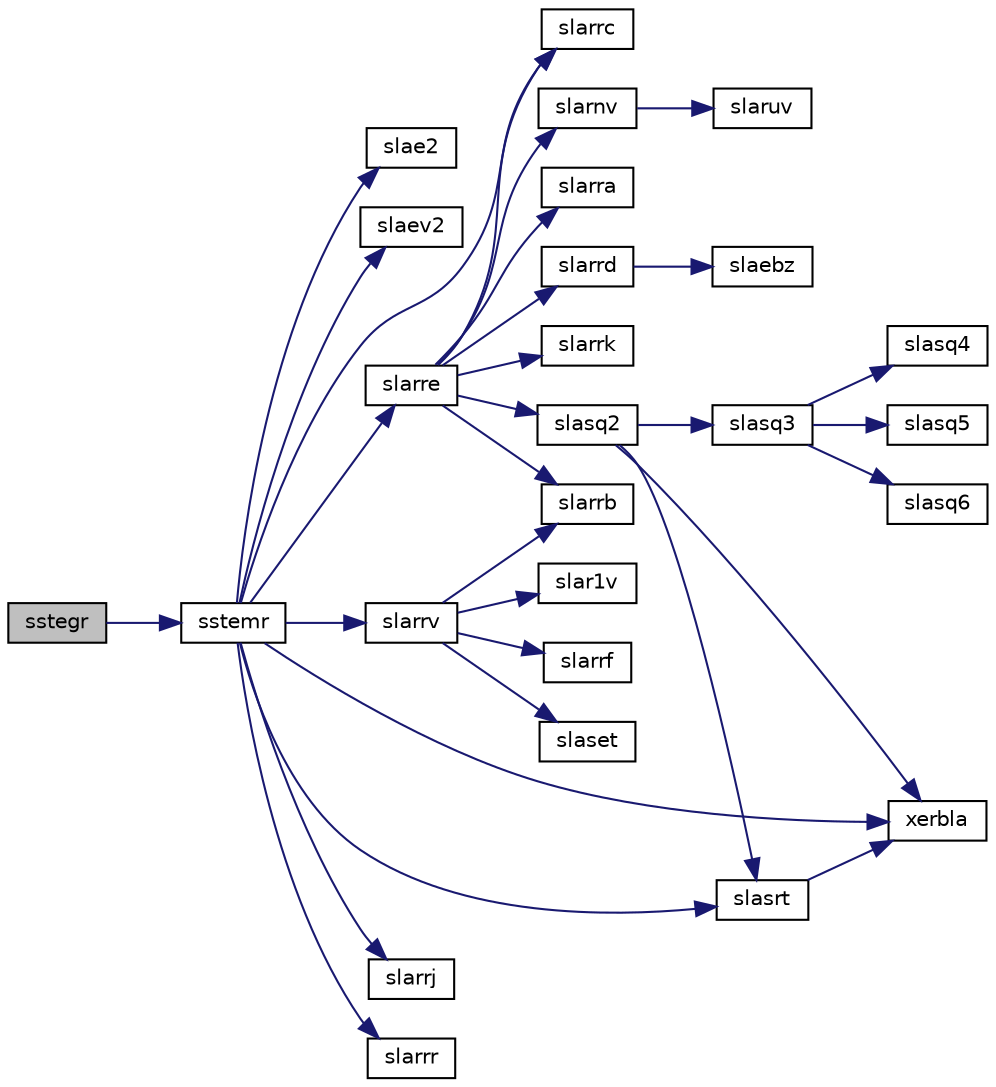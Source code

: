 digraph "sstegr"
{
 // LATEX_PDF_SIZE
  edge [fontname="Helvetica",fontsize="10",labelfontname="Helvetica",labelfontsize="10"];
  node [fontname="Helvetica",fontsize="10",shape=record];
  rankdir="LR";
  Node1 [label="sstegr",height=0.2,width=0.4,color="black", fillcolor="grey75", style="filled", fontcolor="black",tooltip="SSTEGR"];
  Node1 -> Node2 [color="midnightblue",fontsize="10",style="solid",fontname="Helvetica"];
  Node2 [label="sstemr",height=0.2,width=0.4,color="black", fillcolor="white", style="filled",URL="$sstemr_8f.html#a6f79c320fcafc13559dd954f648858e7",tooltip="SSTEMR"];
  Node2 -> Node3 [color="midnightblue",fontsize="10",style="solid",fontname="Helvetica"];
  Node3 [label="slae2",height=0.2,width=0.4,color="black", fillcolor="white", style="filled",URL="$slae2_8f.html#aec32dea47a14590934b8970b078b58fd",tooltip="SLAE2 computes the eigenvalues of a 2-by-2 symmetric matrix."];
  Node2 -> Node4 [color="midnightblue",fontsize="10",style="solid",fontname="Helvetica"];
  Node4 [label="slaev2",height=0.2,width=0.4,color="black", fillcolor="white", style="filled",URL="$slaev2_8f.html#af79f0bb1a07a9d96b827eba946ec79fa",tooltip="SLAEV2 computes the eigenvalues and eigenvectors of a 2-by-2 symmetric/Hermitian matrix."];
  Node2 -> Node5 [color="midnightblue",fontsize="10",style="solid",fontname="Helvetica"];
  Node5 [label="slarrc",height=0.2,width=0.4,color="black", fillcolor="white", style="filled",URL="$slarrc_8f.html#a3895a010b624d4185e3c0c60b3cf1196",tooltip="SLARRC computes the number of eigenvalues of the symmetric tridiagonal matrix."];
  Node2 -> Node6 [color="midnightblue",fontsize="10",style="solid",fontname="Helvetica"];
  Node6 [label="slarre",height=0.2,width=0.4,color="black", fillcolor="white", style="filled",URL="$slarre_8f.html#a4a2b9dcf8e9c8f368fb6d39506781f46",tooltip="SLARRE given the tridiagonal matrix T, sets small off-diagonal elements to zero and for each unreduce..."];
  Node6 -> Node7 [color="midnightblue",fontsize="10",style="solid",fontname="Helvetica"];
  Node7 [label="slarnv",height=0.2,width=0.4,color="black", fillcolor="white", style="filled",URL="$slarnv_8f.html#a379b09e3d4e7635db614d3b3973db5e7",tooltip="SLARNV returns a vector of random numbers from a uniform or normal distribution."];
  Node7 -> Node8 [color="midnightblue",fontsize="10",style="solid",fontname="Helvetica"];
  Node8 [label="slaruv",height=0.2,width=0.4,color="black", fillcolor="white", style="filled",URL="$slaruv_8f.html#a5ca61f3556928fc2698683460395d96c",tooltip="SLARUV returns a vector of n random real numbers from a uniform distribution."];
  Node6 -> Node9 [color="midnightblue",fontsize="10",style="solid",fontname="Helvetica"];
  Node9 [label="slarra",height=0.2,width=0.4,color="black", fillcolor="white", style="filled",URL="$slarra_8f.html#a4f440e7139c504926241c9f7f71332d2",tooltip="SLARRA computes the splitting points with the specified threshold."];
  Node6 -> Node10 [color="midnightblue",fontsize="10",style="solid",fontname="Helvetica"];
  Node10 [label="slarrb",height=0.2,width=0.4,color="black", fillcolor="white", style="filled",URL="$slarrb_8f.html#ad29562cff63b75a1f3f40e7f83aea2b7",tooltip="SLARRB provides limited bisection to locate eigenvalues for more accuracy."];
  Node6 -> Node5 [color="midnightblue",fontsize="10",style="solid",fontname="Helvetica"];
  Node6 -> Node11 [color="midnightblue",fontsize="10",style="solid",fontname="Helvetica"];
  Node11 [label="slarrd",height=0.2,width=0.4,color="black", fillcolor="white", style="filled",URL="$slarrd_8f.html#a137b773fc78098f8177b09e7d6dc3c91",tooltip="SLARRD computes the eigenvalues of a symmetric tridiagonal matrix to suitable accuracy."];
  Node11 -> Node12 [color="midnightblue",fontsize="10",style="solid",fontname="Helvetica"];
  Node12 [label="slaebz",height=0.2,width=0.4,color="black", fillcolor="white", style="filled",URL="$slaebz_8f.html#a4f5045e3ec268a759d36fec562d6e481",tooltip="SLAEBZ computes the number of eigenvalues of a real symmetric tridiagonal matrix which are less than ..."];
  Node6 -> Node13 [color="midnightblue",fontsize="10",style="solid",fontname="Helvetica"];
  Node13 [label="slarrk",height=0.2,width=0.4,color="black", fillcolor="white", style="filled",URL="$slarrk_8f.html#ac34836aa49da0ba1ef397af5a5590e22",tooltip="SLARRK computes one eigenvalue of a symmetric tridiagonal matrix T to suitable accuracy."];
  Node6 -> Node14 [color="midnightblue",fontsize="10",style="solid",fontname="Helvetica"];
  Node14 [label="slasq2",height=0.2,width=0.4,color="black", fillcolor="white", style="filled",URL="$slasq2_8f.html#a1bc0bdbf2a3d3d0de17d2f705c5df756",tooltip="SLASQ2 computes all the eigenvalues of the symmetric positive definite tridiagonal matrix associated ..."];
  Node14 -> Node15 [color="midnightblue",fontsize="10",style="solid",fontname="Helvetica"];
  Node15 [label="slasq3",height=0.2,width=0.4,color="black", fillcolor="white", style="filled",URL="$slasq3_8f.html#a1a6666b6578bef593095307a83d0e943",tooltip="SLASQ3 checks for deflation, computes a shift and calls dqds. Used by sbdsqr."];
  Node15 -> Node16 [color="midnightblue",fontsize="10",style="solid",fontname="Helvetica"];
  Node16 [label="slasq4",height=0.2,width=0.4,color="black", fillcolor="white", style="filled",URL="$slasq4_8f.html#a41519cdfaf4d34b78d282be8797ad5c0",tooltip="SLASQ4 computes an approximation to the smallest eigenvalue using values of d from the previous trans..."];
  Node15 -> Node17 [color="midnightblue",fontsize="10",style="solid",fontname="Helvetica"];
  Node17 [label="slasq5",height=0.2,width=0.4,color="black", fillcolor="white", style="filled",URL="$slasq5_8f.html#a6e311e45ee4f985837a13ceca43c864b",tooltip="SLASQ5 computes one dqds transform in ping-pong form. Used by sbdsqr and sstegr."];
  Node15 -> Node18 [color="midnightblue",fontsize="10",style="solid",fontname="Helvetica"];
  Node18 [label="slasq6",height=0.2,width=0.4,color="black", fillcolor="white", style="filled",URL="$slasq6_8f.html#a847ecd4284d546b78ff81b4f89603ad6",tooltip="SLASQ6 computes one dqd transform in ping-pong form. Used by sbdsqr and sstegr."];
  Node14 -> Node19 [color="midnightblue",fontsize="10",style="solid",fontname="Helvetica"];
  Node19 [label="slasrt",height=0.2,width=0.4,color="black", fillcolor="white", style="filled",URL="$slasrt_8f.html#a66e14f999e0c96b0d974849882160a07",tooltip="SLASRT sorts numbers in increasing or decreasing order."];
  Node19 -> Node20 [color="midnightblue",fontsize="10",style="solid",fontname="Helvetica"];
  Node20 [label="xerbla",height=0.2,width=0.4,color="black", fillcolor="white", style="filled",URL="$xerbla_8f.html#a377ee61015baf8dea7770b3a404b1c07",tooltip="XERBLA"];
  Node14 -> Node20 [color="midnightblue",fontsize="10",style="solid",fontname="Helvetica"];
  Node2 -> Node21 [color="midnightblue",fontsize="10",style="solid",fontname="Helvetica"];
  Node21 [label="slarrj",height=0.2,width=0.4,color="black", fillcolor="white", style="filled",URL="$slarrj_8f.html#a86d0ea9b6f2d76876a8f0c0e1a12868c",tooltip="SLARRJ performs refinement of the initial estimates of the eigenvalues of the matrix T."];
  Node2 -> Node22 [color="midnightblue",fontsize="10",style="solid",fontname="Helvetica"];
  Node22 [label="slarrr",height=0.2,width=0.4,color="black", fillcolor="white", style="filled",URL="$slarrr_8f.html#a37c1c1075019c75d8975e952a09516d5",tooltip="SLARRR performs tests to decide whether the symmetric tridiagonal matrix T warrants expensive computa..."];
  Node2 -> Node23 [color="midnightblue",fontsize="10",style="solid",fontname="Helvetica"];
  Node23 [label="slarrv",height=0.2,width=0.4,color="black", fillcolor="white", style="filled",URL="$slarrv_8f.html#af914549478e70da2caeb2612a265650f",tooltip="SLARRV computes the eigenvectors of the tridiagonal matrix T = L D LT given L, D and the eigenvalues ..."];
  Node23 -> Node24 [color="midnightblue",fontsize="10",style="solid",fontname="Helvetica"];
  Node24 [label="slar1v",height=0.2,width=0.4,color="black", fillcolor="white", style="filled",URL="$slar1v_8f.html#a39db5d580ea21e47dc9a5defd797793e",tooltip="SLAR1V computes the (scaled) r-th column of the inverse of the submatrix in rows b1 through bn of the..."];
  Node23 -> Node10 [color="midnightblue",fontsize="10",style="solid",fontname="Helvetica"];
  Node23 -> Node25 [color="midnightblue",fontsize="10",style="solid",fontname="Helvetica"];
  Node25 [label="slarrf",height=0.2,width=0.4,color="black", fillcolor="white", style="filled",URL="$slarrf_8f.html#aaf557670fb7f0616fb74b6af8cae353b",tooltip="SLARRF finds a new relatively robust representation such that at least one of the eigenvalues is rela..."];
  Node23 -> Node26 [color="midnightblue",fontsize="10",style="solid",fontname="Helvetica"];
  Node26 [label="slaset",height=0.2,width=0.4,color="black", fillcolor="white", style="filled",URL="$slaset_8f.html#a6174184453f17ad7cc3488044325d5ac",tooltip="SLASET initializes the off-diagonal elements and the diagonal elements of a matrix to given values."];
  Node2 -> Node19 [color="midnightblue",fontsize="10",style="solid",fontname="Helvetica"];
  Node2 -> Node20 [color="midnightblue",fontsize="10",style="solid",fontname="Helvetica"];
}
